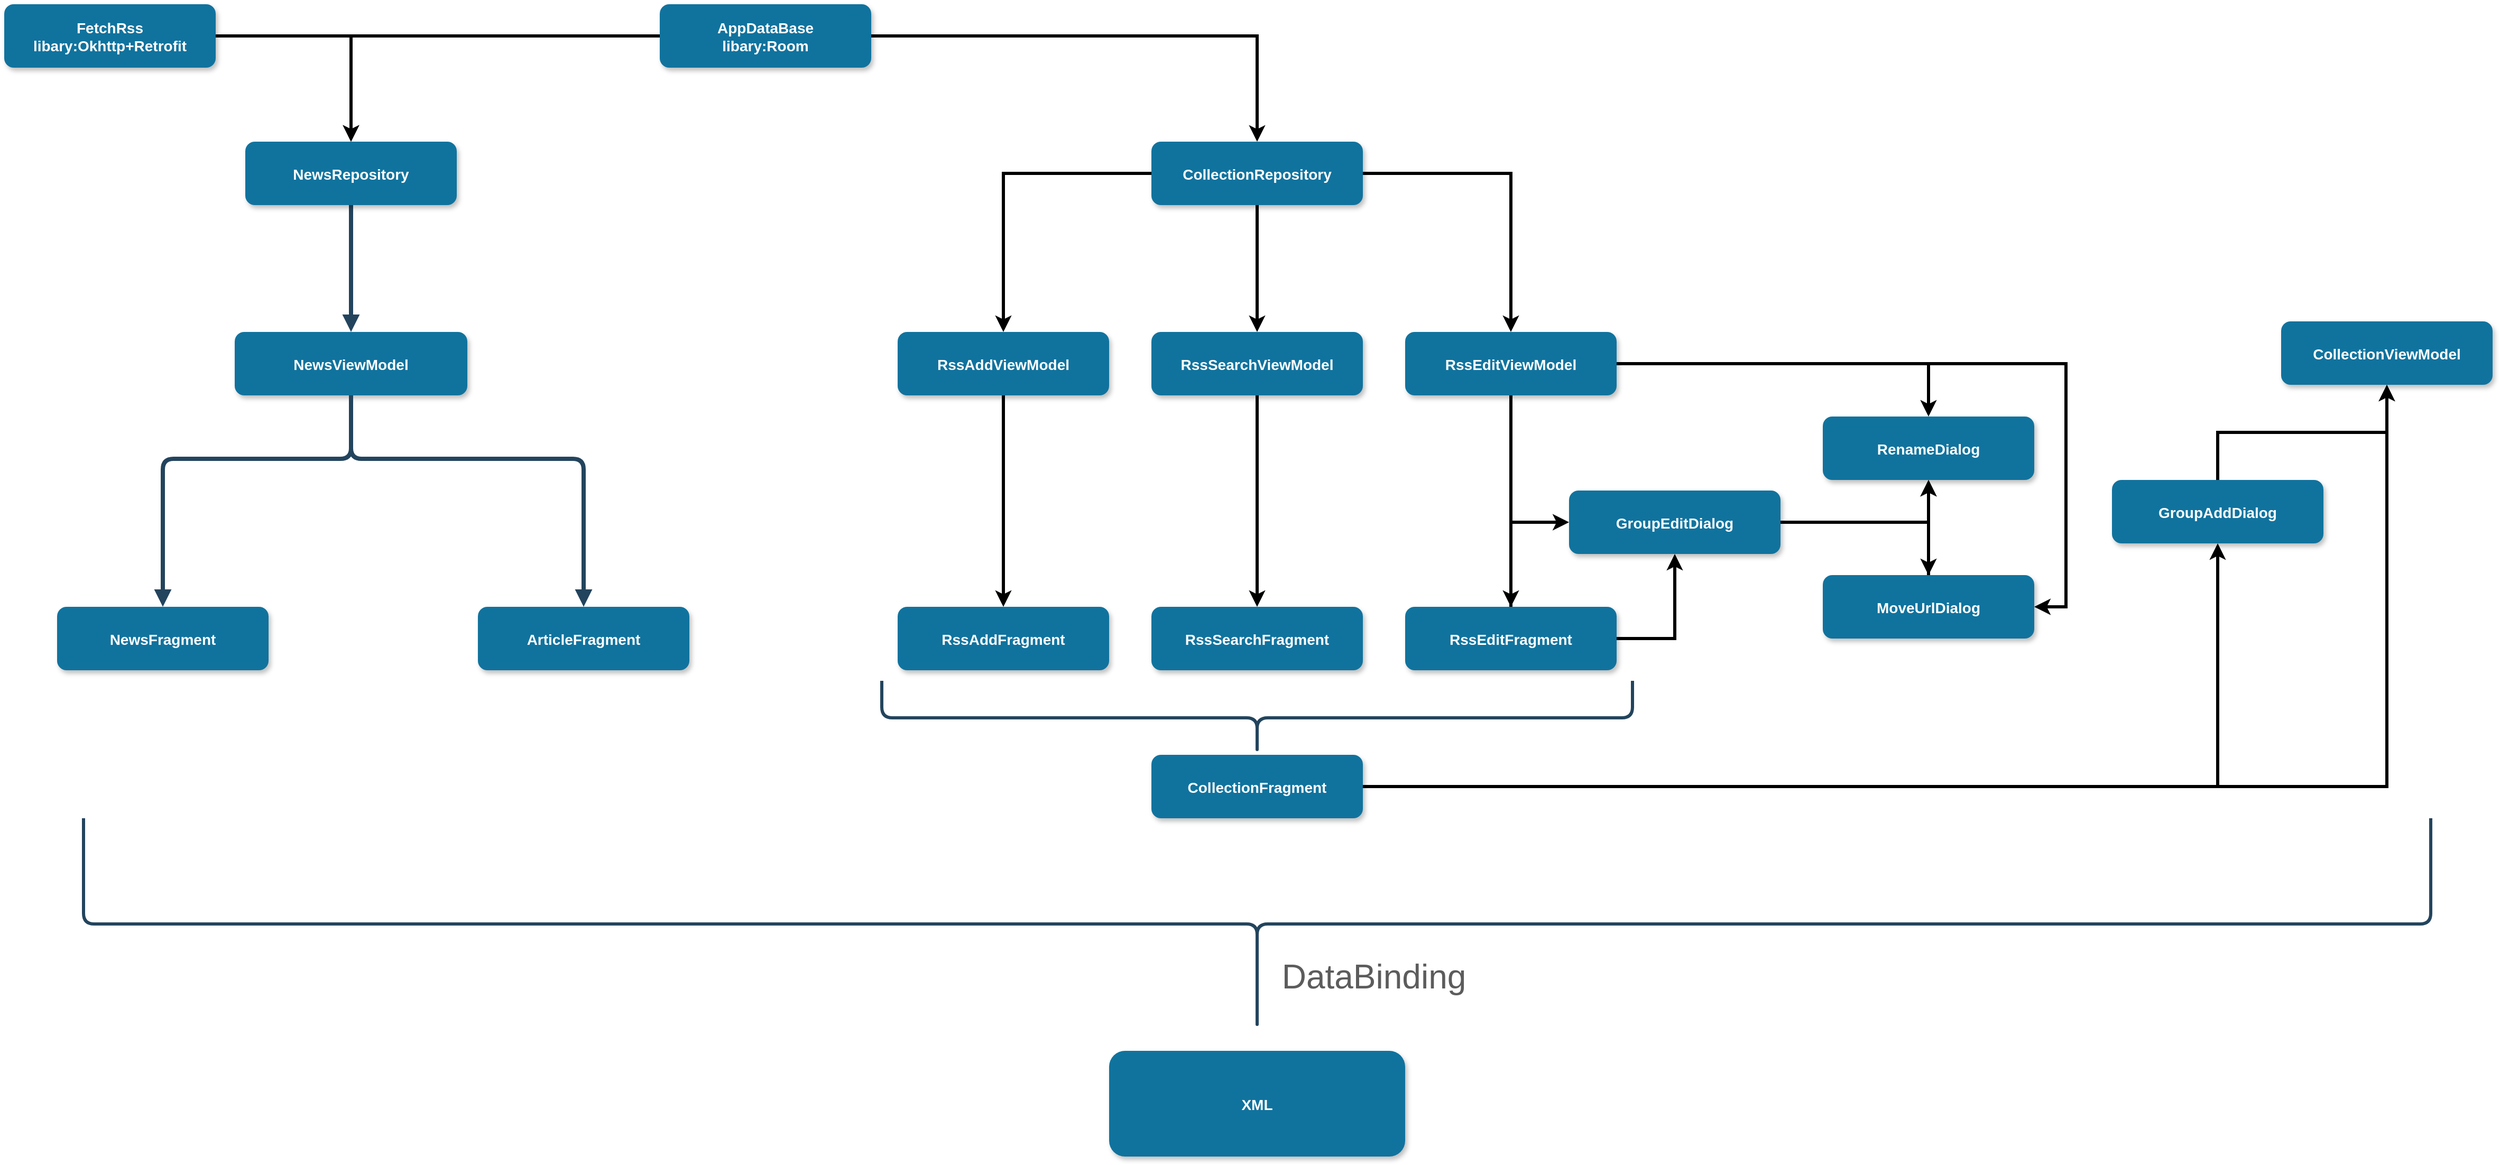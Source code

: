 <mxfile version="14.1.8" type="github">
  <diagram name="Page-1" id="97916047-d0de-89f5-080d-49f4d83e522f">
    <mxGraphModel dx="2943" dy="1660" grid="1" gridSize="10" guides="1" tooltips="1" connect="1" arrows="1" fold="1" page="1" pageScale="1.5" pageWidth="1169" pageHeight="827" background="#ffffff" math="0" shadow="0">
      <root>
        <mxCell id="0" />
        <mxCell id="1" parent="0" />
        <mxCell id="L8oH2PC6cao74O7fm0F5-59" value="" style="edgeStyle=elbowEdgeStyle;elbow=vertical;strokeWidth=4;endArrow=block;endFill=1;fontStyle=1;strokeColor=#23445D;entryX=0.5;entryY=0;entryDx=0;entryDy=0;" edge="1" parent="1" source="L8oH2PC6cao74O7fm0F5-58" target="L8oH2PC6cao74O7fm0F5-60">
          <mxGeometry x="-172" y="140" width="100" height="100" as="geometry">
            <mxPoint x="578" y="240" as="sourcePoint" />
            <mxPoint x="578" y="320" as="targetPoint" />
          </mxGeometry>
        </mxCell>
        <mxCell id="L8oH2PC6cao74O7fm0F5-60" value="NewsViewModel" style="rounded=1;fillColor=#10739E;strokeColor=none;shadow=1;gradientColor=none;fontStyle=1;fontColor=#FFFFFF;fontSize=14;" vertex="1" parent="1">
          <mxGeometry x="468" y="390" width="220" height="60" as="geometry" />
        </mxCell>
        <mxCell id="L8oH2PC6cao74O7fm0F5-61" value="NewsFragment" style="rounded=1;fillColor=#10739E;strokeColor=none;shadow=1;gradientColor=none;fontStyle=1;fontColor=#FFFFFF;fontSize=14;" vertex="1" parent="1">
          <mxGeometry x="300" y="650" width="200" height="60" as="geometry" />
        </mxCell>
        <mxCell id="L8oH2PC6cao74O7fm0F5-62" value="ArticleFragment" style="rounded=1;fillColor=#10739E;strokeColor=none;shadow=1;gradientColor=none;fontStyle=1;fontColor=#FFFFFF;fontSize=14;" vertex="1" parent="1">
          <mxGeometry x="698" y="650" width="200" height="60" as="geometry" />
        </mxCell>
        <mxCell id="L8oH2PC6cao74O7fm0F5-63" value="" style="edgeStyle=elbowEdgeStyle;elbow=vertical;strokeWidth=4;endArrow=block;endFill=1;fontStyle=1;strokeColor=#23445D;entryX=0.5;entryY=0;entryDx=0;entryDy=0;" edge="1" parent="1" target="L8oH2PC6cao74O7fm0F5-62">
          <mxGeometry x="-172" y="140" width="100" height="100" as="geometry">
            <mxPoint x="578" y="450" as="sourcePoint" />
            <mxPoint x="998" y="590" as="targetPoint" />
            <Array as="points">
              <mxPoint x="700" y="510" />
            </Array>
          </mxGeometry>
        </mxCell>
        <mxCell id="L8oH2PC6cao74O7fm0F5-64" value="" style="edgeStyle=elbowEdgeStyle;elbow=vertical;strokeWidth=4;endArrow=block;endFill=1;fontStyle=1;strokeColor=#23445D;entryX=0.5;entryY=0;entryDx=0;entryDy=0;" edge="1" parent="1" target="L8oH2PC6cao74O7fm0F5-61">
          <mxGeometry x="-162" y="150" width="100" height="100" as="geometry">
            <mxPoint x="578" y="450" as="sourcePoint" />
            <mxPoint x="798" y="490" as="targetPoint" />
            <Array as="points">
              <mxPoint x="440" y="510" />
              <mxPoint x="568" y="440" />
              <mxPoint x="528" y="450" />
              <mxPoint x="698" y="450" />
            </Array>
          </mxGeometry>
        </mxCell>
        <mxCell id="L8oH2PC6cao74O7fm0F5-96" style="edgeStyle=orthogonalEdgeStyle;rounded=0;orthogonalLoop=1;jettySize=auto;html=1;entryX=0.5;entryY=1;entryDx=0;entryDy=0;strokeWidth=3;exitX=0.5;exitY=0;exitDx=0;exitDy=0;" edge="1" parent="1" source="L8oH2PC6cao74O7fm0F5-68" target="L8oH2PC6cao74O7fm0F5-84">
          <mxGeometry relative="1" as="geometry" />
        </mxCell>
        <mxCell id="L8oH2PC6cao74O7fm0F5-68" value="GroupAddDialog" style="rounded=1;fillColor=#10739E;strokeColor=none;shadow=1;gradientColor=none;fontStyle=1;fontColor=#FFFFFF;fontSize=14;" vertex="1" parent="1">
          <mxGeometry x="2243.5" y="530" width="200" height="60" as="geometry" />
        </mxCell>
        <mxCell id="L8oH2PC6cao74O7fm0F5-109" style="edgeStyle=orthogonalEdgeStyle;rounded=0;orthogonalLoop=1;jettySize=auto;html=1;strokeWidth=3;exitX=0.5;exitY=0;exitDx=0;exitDy=0;" edge="1" parent="1" source="L8oH2PC6cao74O7fm0F5-103" target="L8oH2PC6cao74O7fm0F5-105">
          <mxGeometry relative="1" as="geometry">
            <Array as="points">
              <mxPoint x="2070" y="580" />
              <mxPoint x="2070" y="580" />
            </Array>
          </mxGeometry>
        </mxCell>
        <mxCell id="L8oH2PC6cao74O7fm0F5-111" style="edgeStyle=orthogonalEdgeStyle;rounded=0;orthogonalLoop=1;jettySize=auto;html=1;strokeWidth=3;entryX=0.5;entryY=1;entryDx=0;entryDy=0;" edge="1" parent="1" source="L8oH2PC6cao74O7fm0F5-69" target="L8oH2PC6cao74O7fm0F5-105">
          <mxGeometry relative="1" as="geometry" />
        </mxCell>
        <mxCell id="L8oH2PC6cao74O7fm0F5-112" style="edgeStyle=orthogonalEdgeStyle;rounded=0;orthogonalLoop=1;jettySize=auto;html=1;entryX=0.5;entryY=0;entryDx=0;entryDy=0;strokeWidth=3;" edge="1" parent="1" source="L8oH2PC6cao74O7fm0F5-69" target="L8oH2PC6cao74O7fm0F5-103">
          <mxGeometry relative="1" as="geometry" />
        </mxCell>
        <mxCell id="L8oH2PC6cao74O7fm0F5-69" value="GroupEditDialog" style="rounded=1;fillColor=#10739E;strokeColor=none;shadow=1;gradientColor=none;fontStyle=1;fontColor=#FFFFFF;fontSize=14;" vertex="1" parent="1">
          <mxGeometry x="1730" y="540" width="200" height="60" as="geometry" />
        </mxCell>
        <mxCell id="L8oH2PC6cao74O7fm0F5-82" style="edgeStyle=orthogonalEdgeStyle;rounded=0;orthogonalLoop=1;jettySize=auto;html=1;strokeWidth=3;" edge="1" parent="1" source="L8oH2PC6cao74O7fm0F5-71" target="L8oH2PC6cao74O7fm0F5-68">
          <mxGeometry relative="1" as="geometry">
            <mxPoint x="2150" y="590" as="targetPoint" />
          </mxGeometry>
        </mxCell>
        <mxCell id="L8oH2PC6cao74O7fm0F5-85" style="edgeStyle=orthogonalEdgeStyle;rounded=0;orthogonalLoop=1;jettySize=auto;html=1;strokeWidth=3;" edge="1" parent="1" source="L8oH2PC6cao74O7fm0F5-71" target="L8oH2PC6cao74O7fm0F5-84">
          <mxGeometry relative="1" as="geometry" />
        </mxCell>
        <mxCell id="L8oH2PC6cao74O7fm0F5-71" value="CollectionFragment" style="rounded=1;fillColor=#10739E;strokeColor=none;shadow=1;gradientColor=none;fontStyle=1;fontColor=#FFFFFF;fontSize=14;" vertex="1" parent="1">
          <mxGeometry x="1335" y="790" width="200" height="60" as="geometry" />
        </mxCell>
        <mxCell id="L8oH2PC6cao74O7fm0F5-90" style="edgeStyle=orthogonalEdgeStyle;rounded=0;orthogonalLoop=1;jettySize=auto;html=1;exitX=1;exitY=0.5;exitDx=0;exitDy=0;strokeWidth=3;" edge="1" parent="1" source="L8oH2PC6cao74O7fm0F5-75" target="L8oH2PC6cao74O7fm0F5-69">
          <mxGeometry relative="1" as="geometry" />
        </mxCell>
        <mxCell id="L8oH2PC6cao74O7fm0F5-100" style="edgeStyle=orthogonalEdgeStyle;rounded=0;orthogonalLoop=1;jettySize=auto;html=1;strokeWidth=3;exitX=0.5;exitY=1;exitDx=0;exitDy=0;" edge="1" parent="1" source="L8oH2PC6cao74O7fm0F5-88" target="L8oH2PC6cao74O7fm0F5-75">
          <mxGeometry relative="1" as="geometry" />
        </mxCell>
        <mxCell id="L8oH2PC6cao74O7fm0F5-101" style="edgeStyle=orthogonalEdgeStyle;rounded=0;orthogonalLoop=1;jettySize=auto;html=1;strokeWidth=3;entryX=0;entryY=0.5;entryDx=0;entryDy=0;" edge="1" parent="1" source="L8oH2PC6cao74O7fm0F5-75" target="L8oH2PC6cao74O7fm0F5-69">
          <mxGeometry relative="1" as="geometry" />
        </mxCell>
        <mxCell id="L8oH2PC6cao74O7fm0F5-75" value="RssEditFragment" style="rounded=1;fillColor=#10739E;strokeColor=none;shadow=1;gradientColor=none;fontStyle=1;fontColor=#FFFFFF;fontSize=14;" vertex="1" parent="1">
          <mxGeometry x="1575" y="650" width="200" height="60" as="geometry" />
        </mxCell>
        <mxCell id="L8oH2PC6cao74O7fm0F5-97" style="edgeStyle=orthogonalEdgeStyle;rounded=0;orthogonalLoop=1;jettySize=auto;html=1;strokeWidth=3;exitX=0.5;exitY=1;exitDx=0;exitDy=0;" edge="1" parent="1" source="L8oH2PC6cao74O7fm0F5-87" target="L8oH2PC6cao74O7fm0F5-76">
          <mxGeometry relative="1" as="geometry" />
        </mxCell>
        <mxCell id="L8oH2PC6cao74O7fm0F5-76" value="RssSearchFragment" style="rounded=1;fillColor=#10739E;strokeColor=none;shadow=1;gradientColor=none;fontStyle=1;fontColor=#FFFFFF;fontSize=14;" vertex="1" parent="1">
          <mxGeometry x="1335" y="650" width="200" height="60" as="geometry" />
        </mxCell>
        <mxCell id="L8oH2PC6cao74O7fm0F5-98" style="edgeStyle=orthogonalEdgeStyle;rounded=0;orthogonalLoop=1;jettySize=auto;html=1;strokeWidth=3;exitX=0.5;exitY=1;exitDx=0;exitDy=0;" edge="1" parent="1" source="L8oH2PC6cao74O7fm0F5-86" target="L8oH2PC6cao74O7fm0F5-77">
          <mxGeometry relative="1" as="geometry" />
        </mxCell>
        <mxCell id="L8oH2PC6cao74O7fm0F5-77" value="RssAddFragment" style="rounded=1;fillColor=#10739E;strokeColor=none;shadow=1;gradientColor=none;fontStyle=1;fontColor=#FFFFFF;fontSize=14;" vertex="1" parent="1">
          <mxGeometry x="1095" y="650" width="200" height="60" as="geometry" />
        </mxCell>
        <mxCell id="L8oH2PC6cao74O7fm0F5-72" value="" style="shape=curlyBracket;whiteSpace=wrap;html=1;rounded=1;fillColor=#10739E;strokeWidth=3;strokeColor=#23445D;direction=north;size=0.5;" vertex="1" parent="1">
          <mxGeometry x="1080" y="720" width="710" height="70" as="geometry" />
        </mxCell>
        <mxCell id="L8oH2PC6cao74O7fm0F5-84" value="CollectionViewModel" style="rounded=1;fillColor=#10739E;strokeColor=none;shadow=1;gradientColor=none;fontStyle=1;fontColor=#FFFFFF;fontSize=14;" vertex="1" parent="1">
          <mxGeometry x="2403.5" y="380" width="200" height="60" as="geometry" />
        </mxCell>
        <mxCell id="L8oH2PC6cao74O7fm0F5-86" value="RssAddViewModel" style="rounded=1;fillColor=#10739E;strokeColor=none;shadow=1;gradientColor=none;fontStyle=1;fontColor=#FFFFFF;fontSize=14;" vertex="1" parent="1">
          <mxGeometry x="1095" y="390" width="200" height="60" as="geometry" />
        </mxCell>
        <mxCell id="L8oH2PC6cao74O7fm0F5-87" value="RssSearchViewModel" style="rounded=1;fillColor=#10739E;strokeColor=none;shadow=1;gradientColor=none;fontStyle=1;fontColor=#FFFFFF;fontSize=14;" vertex="1" parent="1">
          <mxGeometry x="1335" y="390" width="200" height="60" as="geometry" />
        </mxCell>
        <mxCell id="L8oH2PC6cao74O7fm0F5-88" value="RssEditViewModel" style="rounded=1;fillColor=#10739E;strokeColor=none;shadow=1;gradientColor=none;fontStyle=1;fontColor=#FFFFFF;fontSize=14;" vertex="1" parent="1">
          <mxGeometry x="1575" y="390" width="200" height="60" as="geometry" />
        </mxCell>
        <mxCell id="L8oH2PC6cao74O7fm0F5-114" style="edgeStyle=orthogonalEdgeStyle;rounded=0;orthogonalLoop=1;jettySize=auto;html=1;strokeWidth=3;exitX=1;exitY=0.5;exitDx=0;exitDy=0;" edge="1" parent="1" source="L8oH2PC6cao74O7fm0F5-88" target="L8oH2PC6cao74O7fm0F5-103">
          <mxGeometry relative="1" as="geometry">
            <mxPoint x="2210" y="420" as="sourcePoint" />
            <Array as="points">
              <mxPoint x="2200" y="420" />
              <mxPoint x="2200" y="650" />
            </Array>
          </mxGeometry>
        </mxCell>
        <mxCell id="L8oH2PC6cao74O7fm0F5-103" value="MoveUrlDialog" style="rounded=1;fillColor=#10739E;strokeColor=none;shadow=1;gradientColor=none;fontStyle=1;fontColor=#FFFFFF;fontSize=14;" vertex="1" parent="1">
          <mxGeometry x="1970" y="620" width="200" height="60" as="geometry" />
        </mxCell>
        <mxCell id="L8oH2PC6cao74O7fm0F5-113" style="edgeStyle=orthogonalEdgeStyle;rounded=0;orthogonalLoop=1;jettySize=auto;html=1;strokeWidth=3;exitX=1;exitY=0.5;exitDx=0;exitDy=0;" edge="1" parent="1" source="L8oH2PC6cao74O7fm0F5-88" target="L8oH2PC6cao74O7fm0F5-105">
          <mxGeometry relative="1" as="geometry">
            <Array as="points">
              <mxPoint x="2070" y="420" />
            </Array>
          </mxGeometry>
        </mxCell>
        <mxCell id="L8oH2PC6cao74O7fm0F5-105" value="RenameDialog" style="rounded=1;fillColor=#10739E;strokeColor=none;shadow=1;gradientColor=none;fontStyle=1;fontColor=#FFFFFF;fontSize=14;" vertex="1" parent="1">
          <mxGeometry x="1970" y="470" width="200" height="60" as="geometry" />
        </mxCell>
        <mxCell id="L8oH2PC6cao74O7fm0F5-116" style="edgeStyle=orthogonalEdgeStyle;rounded=0;orthogonalLoop=1;jettySize=auto;html=1;entryX=0.5;entryY=0;entryDx=0;entryDy=0;strokeWidth=3;" edge="1" parent="1" source="L8oH2PC6cao74O7fm0F5-115" target="L8oH2PC6cao74O7fm0F5-87">
          <mxGeometry relative="1" as="geometry" />
        </mxCell>
        <mxCell id="L8oH2PC6cao74O7fm0F5-117" style="edgeStyle=orthogonalEdgeStyle;rounded=0;orthogonalLoop=1;jettySize=auto;html=1;entryX=0.5;entryY=0;entryDx=0;entryDy=0;strokeWidth=3;" edge="1" parent="1" source="L8oH2PC6cao74O7fm0F5-115" target="L8oH2PC6cao74O7fm0F5-88">
          <mxGeometry relative="1" as="geometry" />
        </mxCell>
        <mxCell id="L8oH2PC6cao74O7fm0F5-118" style="edgeStyle=orthogonalEdgeStyle;rounded=0;orthogonalLoop=1;jettySize=auto;html=1;entryX=0.5;entryY=0;entryDx=0;entryDy=0;strokeWidth=3;" edge="1" parent="1" source="L8oH2PC6cao74O7fm0F5-115" target="L8oH2PC6cao74O7fm0F5-86">
          <mxGeometry relative="1" as="geometry" />
        </mxCell>
        <mxCell id="L8oH2PC6cao74O7fm0F5-115" value="CollectionRepository" style="rounded=1;fillColor=#10739E;strokeColor=none;shadow=1;gradientColor=none;fontStyle=1;fontColor=#FFFFFF;fontSize=14;" vertex="1" parent="1">
          <mxGeometry x="1335" y="210" width="200" height="60" as="geometry" />
        </mxCell>
        <mxCell id="L8oH2PC6cao74O7fm0F5-58" value="NewsRepository" style="rounded=1;fillColor=#10739E;strokeColor=none;shadow=1;gradientColor=none;fontStyle=1;fontColor=#FFFFFF;fontSize=14;" vertex="1" parent="1">
          <mxGeometry x="478" y="210" width="200" height="60" as="geometry" />
        </mxCell>
        <mxCell id="L8oH2PC6cao74O7fm0F5-121" style="edgeStyle=orthogonalEdgeStyle;rounded=0;orthogonalLoop=1;jettySize=auto;html=1;entryX=0.5;entryY=0;entryDx=0;entryDy=0;strokeWidth=3;" edge="1" parent="1" source="L8oH2PC6cao74O7fm0F5-120" target="L8oH2PC6cao74O7fm0F5-58">
          <mxGeometry relative="1" as="geometry" />
        </mxCell>
        <mxCell id="L8oH2PC6cao74O7fm0F5-120" value="FetchRss&#xa;libary:Okhttp+Retrofit" style="rounded=1;fillColor=#10739E;strokeColor=none;shadow=1;gradientColor=none;fontStyle=1;fontColor=#FFFFFF;fontSize=14;" vertex="1" parent="1">
          <mxGeometry x="250" y="80" width="200" height="60" as="geometry" />
        </mxCell>
        <mxCell id="L8oH2PC6cao74O7fm0F5-124" style="edgeStyle=orthogonalEdgeStyle;rounded=0;orthogonalLoop=1;jettySize=auto;html=1;entryX=0.5;entryY=0;entryDx=0;entryDy=0;strokeWidth=3;" edge="1" parent="1" source="L8oH2PC6cao74O7fm0F5-123" target="L8oH2PC6cao74O7fm0F5-115">
          <mxGeometry relative="1" as="geometry" />
        </mxCell>
        <mxCell id="L8oH2PC6cao74O7fm0F5-126" style="edgeStyle=orthogonalEdgeStyle;rounded=0;orthogonalLoop=1;jettySize=auto;html=1;entryX=0.5;entryY=0;entryDx=0;entryDy=0;strokeWidth=3;" edge="1" parent="1" source="L8oH2PC6cao74O7fm0F5-123" target="L8oH2PC6cao74O7fm0F5-58">
          <mxGeometry relative="1" as="geometry" />
        </mxCell>
        <mxCell id="L8oH2PC6cao74O7fm0F5-123" value="AppDataBase&#xa;libary:Room" style="rounded=1;fillColor=#10739E;strokeColor=none;shadow=1;gradientColor=none;fontStyle=1;fontColor=#FFFFFF;fontSize=14;" vertex="1" parent="1">
          <mxGeometry x="870" y="80" width="200" height="60" as="geometry" />
        </mxCell>
        <mxCell id="L8oH2PC6cao74O7fm0F5-129" value="XML" style="rounded=1;fillColor=#10739E;strokeColor=none;shadow=1;gradientColor=none;fontStyle=1;fontColor=#FFFFFF;fontSize=14;" vertex="1" parent="1">
          <mxGeometry x="1295" y="1070" width="280" height="100" as="geometry" />
        </mxCell>
        <mxCell id="L8oH2PC6cao74O7fm0F5-130" value="" style="shape=curlyBracket;whiteSpace=wrap;html=1;rounded=1;fillColor=#10739E;strokeWidth=3;strokeColor=#23445D;direction=north;size=0.5;fontSize=32;" vertex="1" parent="1">
          <mxGeometry x="325" y="850" width="2220" height="200" as="geometry" />
        </mxCell>
        <mxCell id="L8oH2PC6cao74O7fm0F5-136" value="DataBinding" style="text;html=1;align=center;verticalAlign=middle;resizable=0;points=[];autosize=1;fontSize=32;fontColor=#5C5C5C;" vertex="1" parent="1">
          <mxGeometry x="1450" y="980" width="190" height="40" as="geometry" />
        </mxCell>
      </root>
    </mxGraphModel>
  </diagram>
</mxfile>
